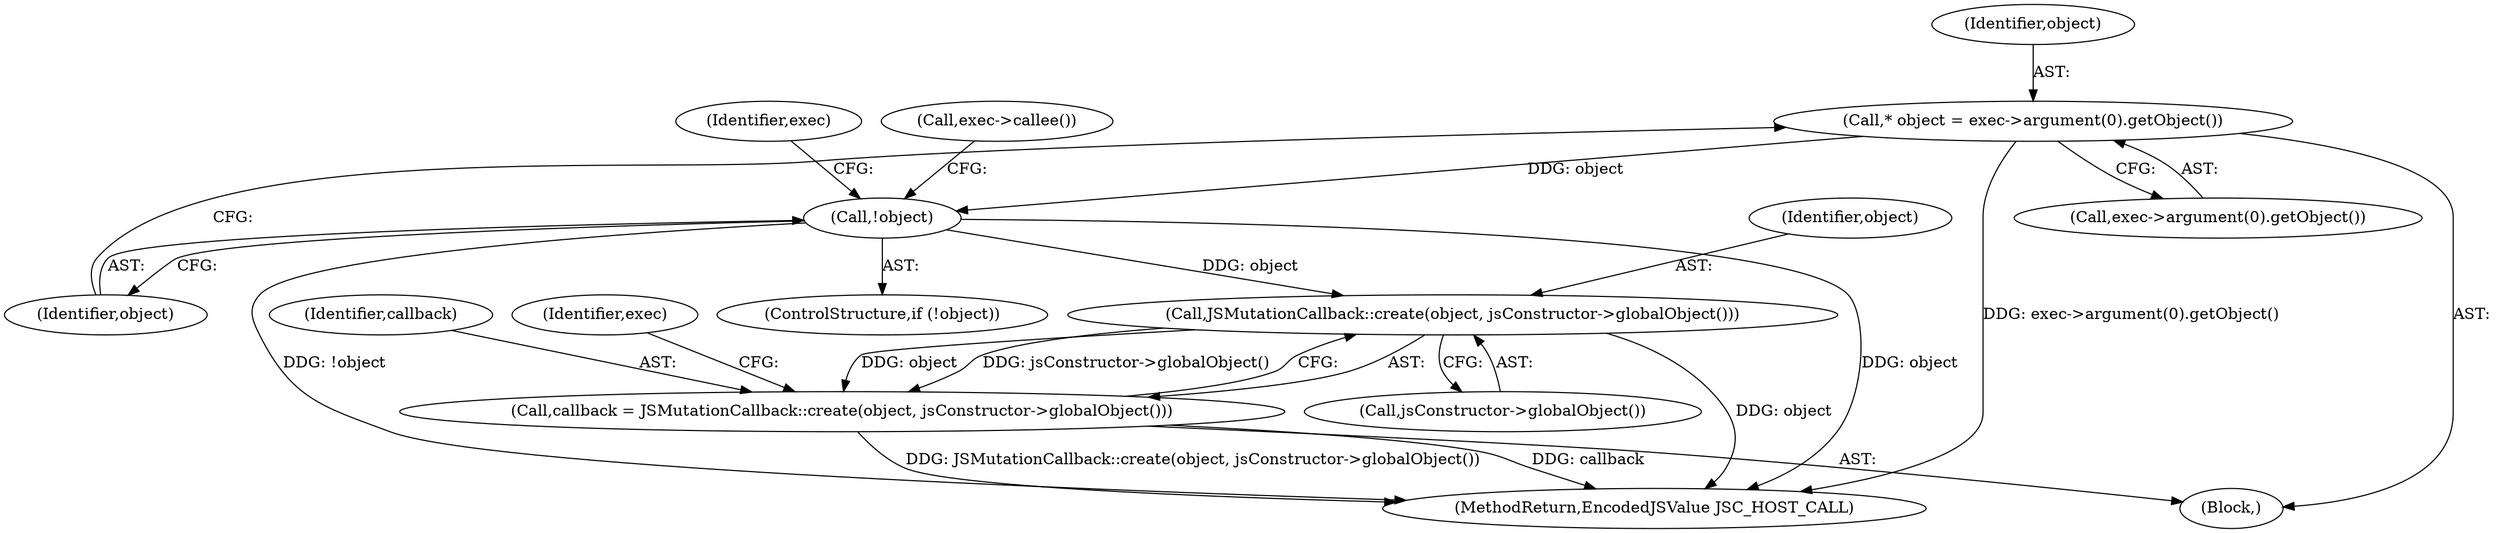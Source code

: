 digraph "0_Chrome_b944f670bb7a8a919daac497a4ea0536c954c201_5@API" {
"1000131" [label="(Call,JSMutationCallback::create(object, jsConstructor->globalObject()))"];
"1000118" [label="(Call,!object)"];
"1000114" [label="(Call,* object = exec->argument(0).getObject())"];
"1000129" [label="(Call,callback = JSMutationCallback::create(object, jsConstructor->globalObject()))"];
"1000122" [label="(Identifier,exec)"];
"1000102" [label="(Block,)"];
"1000117" [label="(ControlStructure,if (!object))"];
"1000129" [label="(Call,callback = JSMutationCallback::create(object, jsConstructor->globalObject()))"];
"1000115" [label="(Identifier,object)"];
"1000119" [label="(Identifier,object)"];
"1000138" [label="(Identifier,exec)"];
"1000127" [label="(Call,exec->callee())"];
"1000142" [label="(MethodReturn,EncodedJSValue JSC_HOST_CALL)"];
"1000116" [label="(Call,exec->argument(0).getObject())"];
"1000132" [label="(Identifier,object)"];
"1000131" [label="(Call,JSMutationCallback::create(object, jsConstructor->globalObject()))"];
"1000118" [label="(Call,!object)"];
"1000133" [label="(Call,jsConstructor->globalObject())"];
"1000114" [label="(Call,* object = exec->argument(0).getObject())"];
"1000130" [label="(Identifier,callback)"];
"1000131" -> "1000129"  [label="AST: "];
"1000131" -> "1000133"  [label="CFG: "];
"1000132" -> "1000131"  [label="AST: "];
"1000133" -> "1000131"  [label="AST: "];
"1000129" -> "1000131"  [label="CFG: "];
"1000131" -> "1000142"  [label="DDG: object"];
"1000131" -> "1000129"  [label="DDG: object"];
"1000131" -> "1000129"  [label="DDG: jsConstructor->globalObject()"];
"1000118" -> "1000131"  [label="DDG: object"];
"1000118" -> "1000117"  [label="AST: "];
"1000118" -> "1000119"  [label="CFG: "];
"1000119" -> "1000118"  [label="AST: "];
"1000122" -> "1000118"  [label="CFG: "];
"1000127" -> "1000118"  [label="CFG: "];
"1000118" -> "1000142"  [label="DDG: !object"];
"1000118" -> "1000142"  [label="DDG: object"];
"1000114" -> "1000118"  [label="DDG: object"];
"1000114" -> "1000102"  [label="AST: "];
"1000114" -> "1000116"  [label="CFG: "];
"1000115" -> "1000114"  [label="AST: "];
"1000116" -> "1000114"  [label="AST: "];
"1000119" -> "1000114"  [label="CFG: "];
"1000114" -> "1000142"  [label="DDG: exec->argument(0).getObject()"];
"1000129" -> "1000102"  [label="AST: "];
"1000130" -> "1000129"  [label="AST: "];
"1000138" -> "1000129"  [label="CFG: "];
"1000129" -> "1000142"  [label="DDG: JSMutationCallback::create(object, jsConstructor->globalObject())"];
"1000129" -> "1000142"  [label="DDG: callback"];
}
